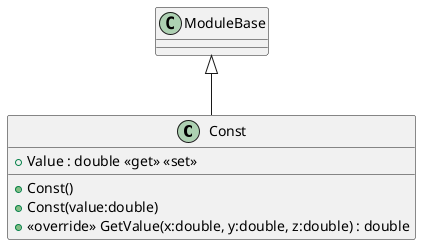 @startuml
class Const {
    + Value : double <<get>> <<set>>
    + Const()
    + Const(value:double)
    + <<override>> GetValue(x:double, y:double, z:double) : double
}
ModuleBase <|-- Const
@enduml
